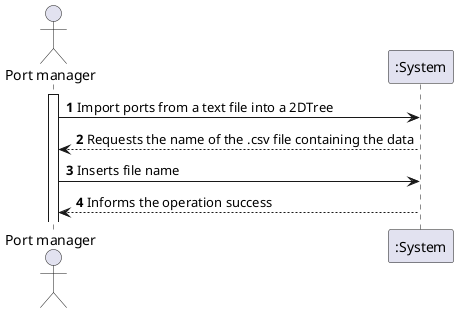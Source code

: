 @startuml
autonumber

actor "Port manager" as M

activate M
M -> ":System": Import ports from a text file into a 2DTree
":System" --> M --: Requests the name of the .csv file containing the data
M -> ":System": Inserts file name
":System" --> M --: Informs the operation success


@enduml